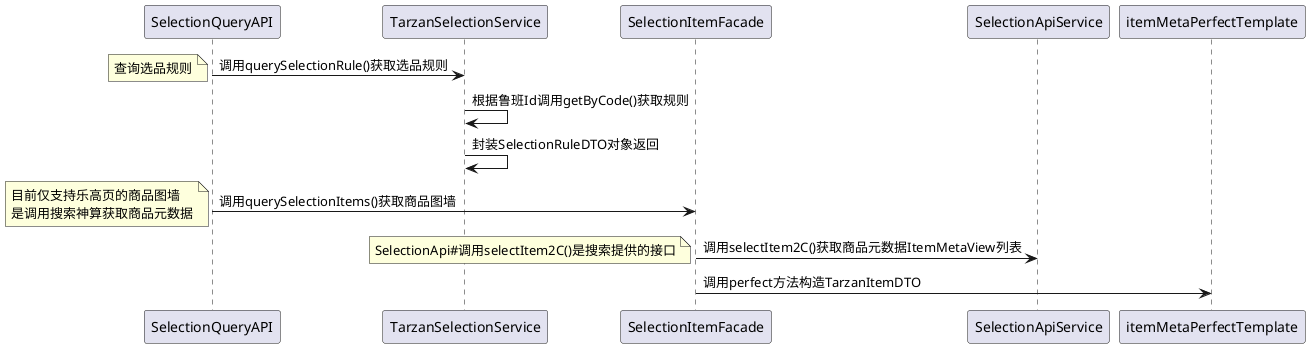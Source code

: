 @startuml
SelectionQueryAPI -> TarzanSelectionService: 调用querySelectionRule()获取选品规则
note left: 查询选品规则
TarzanSelectionService -> TarzanSelectionService: 根据鲁班Id调用getByCode()获取规则
TarzanSelectionService ->TarzanSelectionService: 封装SelectionRuleDTO对象返回

SelectionQueryAPI -> SelectionItemFacade: 调用querySelectionItems()获取商品图墙
note left: 目前仅支持乐高页的商品图墙 \n是调用搜索神算获取商品元数据
SelectionItemFacade -> SelectionApiService: 调用selectItem2C()获取商品元数据ItemMetaView列表
note left: SelectionApi#调用selectItem2C()是搜索提供的接口
SelectionItemFacade -> itemMetaPerfectTemplate: 调用perfect方法构造TarzanItemDTO

@enduml